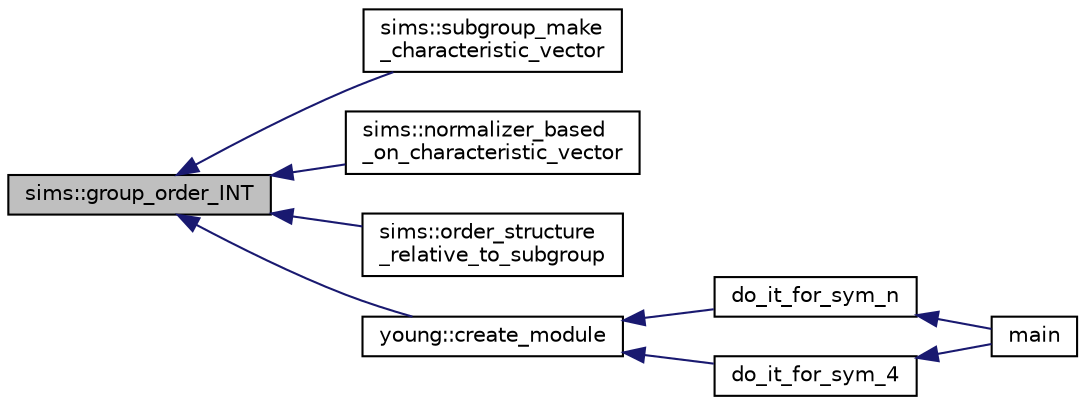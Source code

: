 digraph "sims::group_order_INT"
{
  edge [fontname="Helvetica",fontsize="10",labelfontname="Helvetica",labelfontsize="10"];
  node [fontname="Helvetica",fontsize="10",shape=record];
  rankdir="LR";
  Node5476 [label="sims::group_order_INT",height=0.2,width=0.4,color="black", fillcolor="grey75", style="filled", fontcolor="black"];
  Node5476 -> Node5477 [dir="back",color="midnightblue",fontsize="10",style="solid",fontname="Helvetica"];
  Node5477 [label="sims::subgroup_make\l_characteristic_vector",height=0.2,width=0.4,color="black", fillcolor="white", style="filled",URL="$d9/df3/classsims.html#a8abb8f266671da3862c8bc60294c23e8"];
  Node5476 -> Node5478 [dir="back",color="midnightblue",fontsize="10",style="solid",fontname="Helvetica"];
  Node5478 [label="sims::normalizer_based\l_on_characteristic_vector",height=0.2,width=0.4,color="black", fillcolor="white", style="filled",URL="$d9/df3/classsims.html#af81961f706ea98f0afd845146274a394"];
  Node5476 -> Node5479 [dir="back",color="midnightblue",fontsize="10",style="solid",fontname="Helvetica"];
  Node5479 [label="sims::order_structure\l_relative_to_subgroup",height=0.2,width=0.4,color="black", fillcolor="white", style="filled",URL="$d9/df3/classsims.html#a50d22de4969a10d88c7e7eece0ea0e3c"];
  Node5476 -> Node5480 [dir="back",color="midnightblue",fontsize="10",style="solid",fontname="Helvetica"];
  Node5480 [label="young::create_module",height=0.2,width=0.4,color="black", fillcolor="white", style="filled",URL="$dd/d68/classyoung.html#a552fe75292286e49ee0d3f282ea03f8e"];
  Node5480 -> Node5481 [dir="back",color="midnightblue",fontsize="10",style="solid",fontname="Helvetica"];
  Node5481 [label="do_it_for_sym_n",height=0.2,width=0.4,color="black", fillcolor="white", style="filled",URL="$d0/d87/group__ring_8_c.html#a7da1c84aee65e2c8fd4b83f0809835ad"];
  Node5481 -> Node5482 [dir="back",color="midnightblue",fontsize="10",style="solid",fontname="Helvetica"];
  Node5482 [label="main",height=0.2,width=0.4,color="black", fillcolor="white", style="filled",URL="$d0/d87/group__ring_8_c.html#a3c04138a5bfe5d72780bb7e82a18e627"];
  Node5480 -> Node5483 [dir="back",color="midnightblue",fontsize="10",style="solid",fontname="Helvetica"];
  Node5483 [label="do_it_for_sym_4",height=0.2,width=0.4,color="black", fillcolor="white", style="filled",URL="$d0/d87/group__ring_8_c.html#aed9b25712c762c878090038e97568d07"];
  Node5483 -> Node5482 [dir="back",color="midnightblue",fontsize="10",style="solid",fontname="Helvetica"];
}
